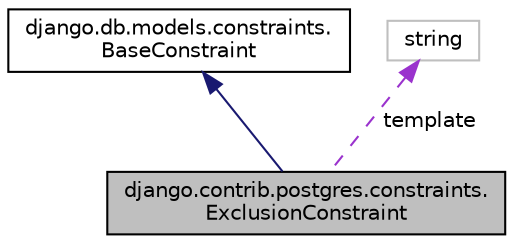 digraph "django.contrib.postgres.constraints.ExclusionConstraint"
{
 // LATEX_PDF_SIZE
  edge [fontname="Helvetica",fontsize="10",labelfontname="Helvetica",labelfontsize="10"];
  node [fontname="Helvetica",fontsize="10",shape=record];
  Node1 [label="django.contrib.postgres.constraints.\lExclusionConstraint",height=0.2,width=0.4,color="black", fillcolor="grey75", style="filled", fontcolor="black",tooltip=" "];
  Node2 -> Node1 [dir="back",color="midnightblue",fontsize="10",style="solid",fontname="Helvetica"];
  Node2 [label="django.db.models.constraints.\lBaseConstraint",height=0.2,width=0.4,color="black", fillcolor="white", style="filled",URL="$classdjango_1_1db_1_1models_1_1constraints_1_1_base_constraint.html",tooltip=" "];
  Node3 -> Node1 [dir="back",color="darkorchid3",fontsize="10",style="dashed",label=" template" ,fontname="Helvetica"];
  Node3 [label="string",height=0.2,width=0.4,color="grey75", fillcolor="white", style="filled",tooltip=" "];
}
